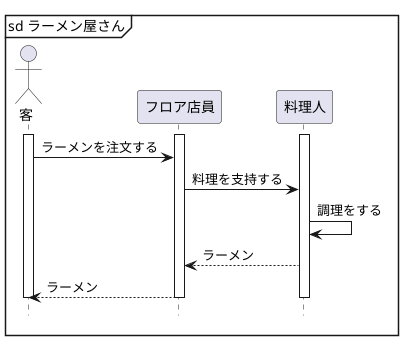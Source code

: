 @startuml
hide footbox
actor 客 as customer 
participant フロア店員 as clerk 
participant 料理人 as cheif
skinparam ParticipantBackgroundColor white
skinparam ParticipantBorderColor black
mainframe sd ラーメン屋さん 
activate customer
    activate clerk
        activate cheif
            customer -> clerk : ラーメンを注文する
            clerk -> cheif : 料理を支持する
            cheif -> cheif : 調理をする
            clerk <-- cheif : ラーメン
            customer <-- clerk : ラーメン
        deactivate cheif
    deactivate clerk
deactivate customer


@enduml